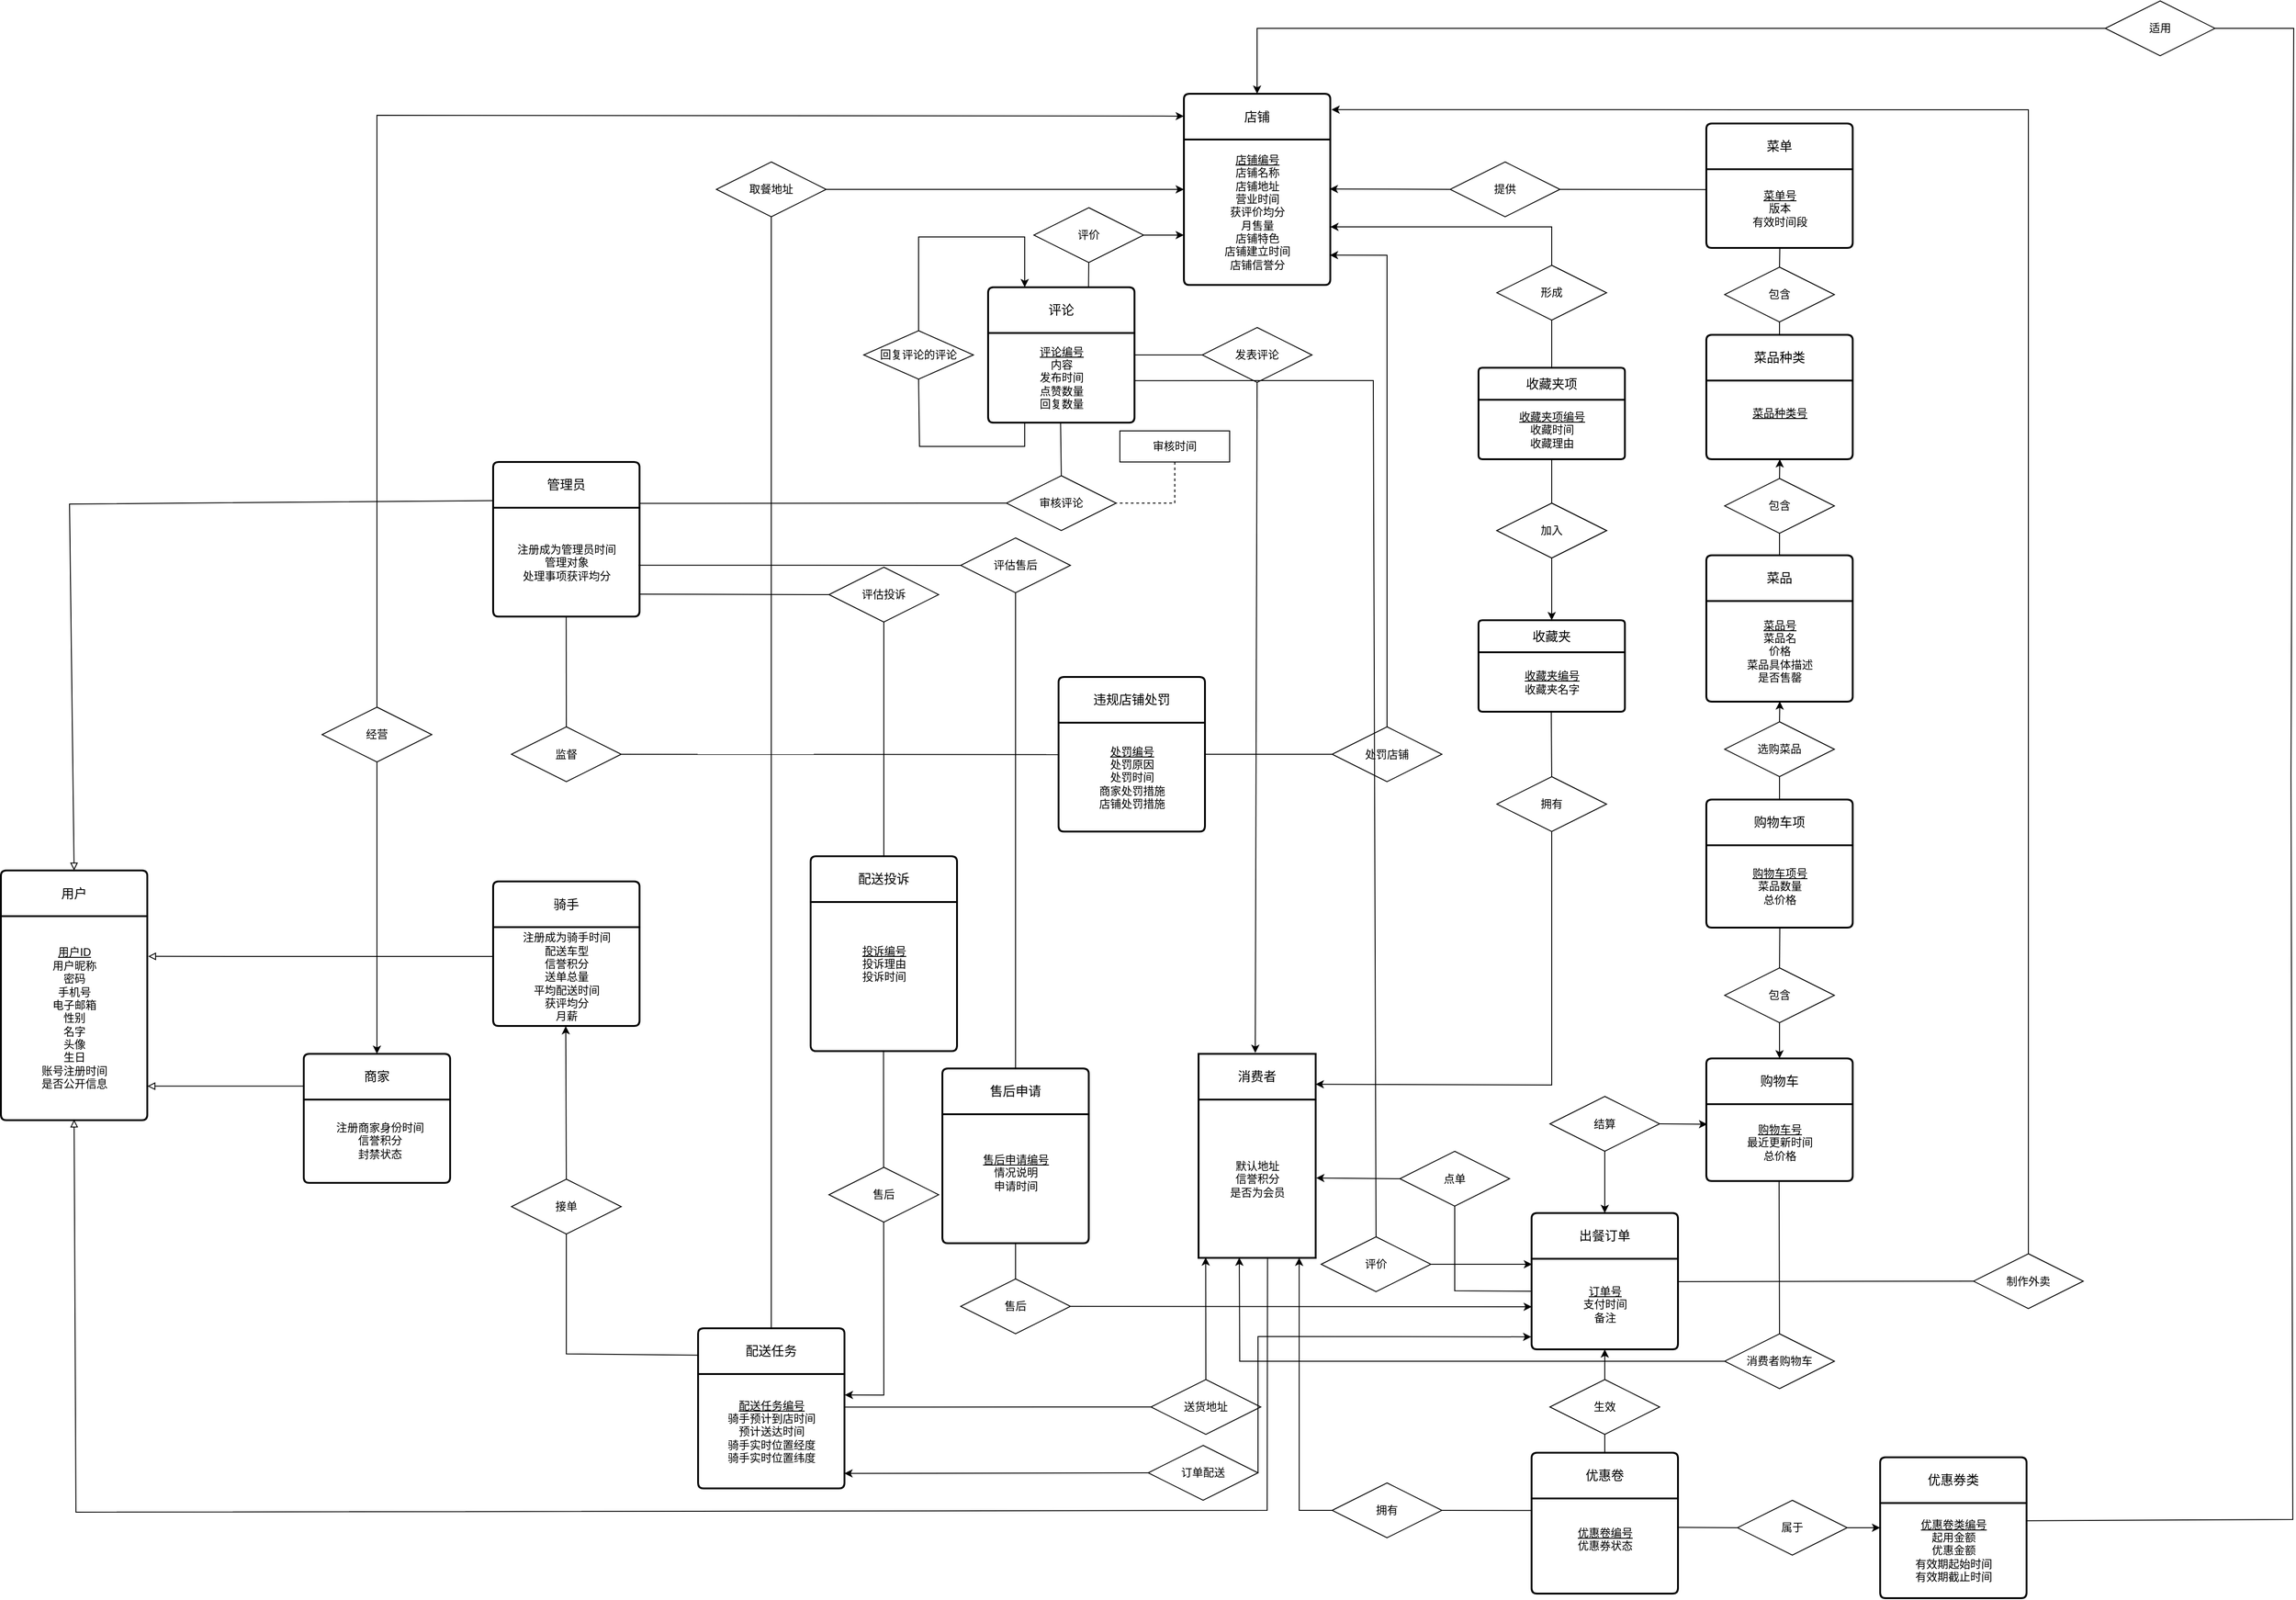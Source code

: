 <mxfile version="27.0.5">
  <diagram name="第 1 页" id="CAhQ0arhdCl0fqHXxMJy">
    <mxGraphModel dx="2813" dy="2028" grid="0" gridSize="10" guides="1" tooltips="1" connect="1" arrows="1" fold="1" page="0" pageScale="1" pageWidth="827" pageHeight="1169" math="0" shadow="0">
      <root>
        <mxCell id="0" />
        <mxCell id="1" parent="0" />
        <mxCell id="GQlVlq7DN8ENsTgcJiA8-37" value="消费者" style="swimlane;childLayout=stackLayout;horizontal=1;startSize=50;horizontalStack=0;rounded=1;fontSize=14;fontStyle=0;strokeWidth=2;resizeParent=0;resizeLast=1;shadow=0;dashed=0;align=center;arcSize=0;whiteSpace=wrap;html=1;" parent="1" vertex="1">
          <mxGeometry x="-5" y="270" width="128" height="223" as="geometry" />
        </mxCell>
        <mxCell id="5CNksyyk8Uf-ezd_8Sfk-5" value="默认地址&lt;br&gt;&lt;div&gt;信誉积分&lt;/div&gt;&lt;div&gt;是否为会员&lt;/div&gt;" style="text;html=1;align=center;verticalAlign=middle;resizable=0;points=[];autosize=1;strokeColor=none;fillColor=none;" parent="GQlVlq7DN8ENsTgcJiA8-37" vertex="1">
          <mxGeometry y="50" width="128" height="173" as="geometry" />
        </mxCell>
        <mxCell id="GQlVlq7DN8ENsTgcJiA8-41" value="商家" style="swimlane;childLayout=stackLayout;horizontal=1;startSize=50;horizontalStack=0;rounded=1;fontSize=14;fontStyle=0;strokeWidth=2;resizeParent=0;resizeLast=1;shadow=0;dashed=0;align=center;arcSize=4;whiteSpace=wrap;html=1;" parent="1" vertex="1">
          <mxGeometry x="-983" y="270" width="160" height="141" as="geometry" />
        </mxCell>
        <mxCell id="GQlVlq7DN8ENsTgcJiA8-42" value="店铺" style="swimlane;childLayout=stackLayout;horizontal=1;startSize=50;horizontalStack=0;rounded=1;fontSize=14;fontStyle=0;strokeWidth=2;resizeParent=0;resizeLast=1;shadow=0;dashed=0;align=center;arcSize=4;whiteSpace=wrap;html=1;" parent="1" vertex="1">
          <mxGeometry x="-21" y="-779.5" width="160" height="209" as="geometry" />
        </mxCell>
        <mxCell id="0Q_A5tPUs4OW4EyYOKv6-14" value="&lt;u&gt;店铺编号&lt;/u&gt;&lt;div&gt;店铺名称&lt;div&gt;店铺地址&lt;/div&gt;&lt;div&gt;营业时间&lt;/div&gt;&lt;div&gt;获评价均分&lt;/div&gt;&lt;div&gt;月售量&lt;/div&gt;&lt;div&gt;店铺特色&lt;/div&gt;&lt;div&gt;店铺建立时间&lt;/div&gt;&lt;/div&gt;&lt;div&gt;店铺信誉分&lt;/div&gt;" style="text;html=1;align=center;verticalAlign=middle;resizable=0;points=[];autosize=1;strokeColor=none;fillColor=none;" parent="GQlVlq7DN8ENsTgcJiA8-42" vertex="1">
          <mxGeometry y="50" width="160" height="159" as="geometry" />
        </mxCell>
        <mxCell id="GQlVlq7DN8ENsTgcJiA8-43" value="包含" style="shape=rhombus;perimeter=rhombusPerimeter;whiteSpace=wrap;html=1;align=center;" parent="1" vertex="1">
          <mxGeometry x="570" y="-359" width="120" height="60" as="geometry" />
        </mxCell>
        <mxCell id="GQlVlq7DN8ENsTgcJiA8-46" value="经营" style="shape=rhombus;perimeter=rhombusPerimeter;whiteSpace=wrap;html=1;align=center;" parent="1" vertex="1">
          <mxGeometry x="-963" y="-109" width="120" height="60" as="geometry" />
        </mxCell>
        <mxCell id="GQlVlq7DN8ENsTgcJiA8-63" value="菜品" style="swimlane;childLayout=stackLayout;horizontal=1;startSize=50;horizontalStack=0;rounded=1;fontSize=14;fontStyle=0;strokeWidth=2;resizeParent=0;resizeLast=1;shadow=0;dashed=0;align=center;arcSize=4;whiteSpace=wrap;html=1;" parent="1" vertex="1">
          <mxGeometry x="550" y="-275" width="160" height="160" as="geometry">
            <mxRectangle x="555" y="-368" width="105" height="50" as="alternateBounds" />
          </mxGeometry>
        </mxCell>
        <mxCell id="0Q_A5tPUs4OW4EyYOKv6-4" value="&lt;u&gt;菜品号&lt;/u&gt;&lt;div&gt;菜品名&lt;/div&gt;&lt;div&gt;价格&lt;/div&gt;&lt;div&gt;菜品具体描述&lt;/div&gt;&lt;div&gt;是否售罄&lt;/div&gt;" style="text;html=1;align=center;verticalAlign=middle;resizable=0;points=[];autosize=1;strokeColor=none;fillColor=none;" parent="GQlVlq7DN8ENsTgcJiA8-63" vertex="1">
          <mxGeometry y="50" width="160" height="110" as="geometry" />
        </mxCell>
        <mxCell id="GQlVlq7DN8ENsTgcJiA8-65" value="" style="endArrow=none;html=1;rounded=0;exitX=0.5;exitY=1;exitDx=0;exitDy=0;" parent="1" source="GQlVlq7DN8ENsTgcJiA8-43" target="GQlVlq7DN8ENsTgcJiA8-63" edge="1">
          <mxGeometry width="50" height="50" relative="1" as="geometry">
            <mxPoint x="519" y="6" as="sourcePoint" />
            <mxPoint x="687" y="6" as="targetPoint" />
          </mxGeometry>
        </mxCell>
        <mxCell id="GQlVlq7DN8ENsTgcJiA8-66" value="包含" style="shape=rhombus;perimeter=rhombusPerimeter;whiteSpace=wrap;html=1;align=center;" parent="1" vertex="1">
          <mxGeometry x="570" y="176" width="120" height="60" as="geometry" />
        </mxCell>
        <mxCell id="GQlVlq7DN8ENsTgcJiA8-67" value="" style="endArrow=none;html=1;rounded=0;exitX=0.5;exitY=0;exitDx=0;exitDy=0;entryX=0.502;entryY=0.996;entryDx=0;entryDy=0;entryPerimeter=0;" parent="1" source="GQlVlq7DN8ENsTgcJiA8-66" target="0Q_A5tPUs4OW4EyYOKv6-5" edge="1">
          <mxGeometry width="50" height="50" relative="1" as="geometry">
            <mxPoint x="355" y="145" as="sourcePoint" />
            <mxPoint x="495" y="130" as="targetPoint" />
          </mxGeometry>
        </mxCell>
        <mxCell id="GQlVlq7DN8ENsTgcJiA8-68" value="购物车" style="swimlane;childLayout=stackLayout;horizontal=1;startSize=50;horizontalStack=0;rounded=1;fontSize=14;fontStyle=0;strokeWidth=2;resizeParent=0;resizeLast=1;shadow=0;dashed=0;align=center;arcSize=4;whiteSpace=wrap;html=1;" parent="1" vertex="1">
          <mxGeometry x="550" y="275" width="160" height="134" as="geometry" />
        </mxCell>
        <mxCell id="0Q_A5tPUs4OW4EyYOKv6-7" value="&lt;u&gt;购物车号&lt;/u&gt;&lt;div&gt;最近更新时间&lt;/div&gt;&lt;div&gt;总价格&lt;/div&gt;" style="text;html=1;align=center;verticalAlign=middle;resizable=0;points=[];autosize=1;strokeColor=none;fillColor=none;" parent="GQlVlq7DN8ENsTgcJiA8-68" vertex="1">
          <mxGeometry y="50" width="160" height="84" as="geometry" />
        </mxCell>
        <mxCell id="GQlVlq7DN8ENsTgcJiA8-73" value="出餐订单" style="swimlane;childLayout=stackLayout;horizontal=1;startSize=50;horizontalStack=0;rounded=1;fontSize=14;fontStyle=0;strokeWidth=2;resizeParent=0;resizeLast=1;shadow=0;dashed=0;align=center;arcSize=4;whiteSpace=wrap;html=1;" parent="1" vertex="1">
          <mxGeometry x="359" y="444" width="160" height="149" as="geometry" />
        </mxCell>
        <mxCell id="0Q_A5tPUs4OW4EyYOKv6-10" value="&lt;u&gt;订单号&lt;/u&gt;&lt;div&gt;&lt;div&gt;支付时间&lt;/div&gt;&lt;/div&gt;&lt;div&gt;备注&lt;/div&gt;" style="text;html=1;align=center;verticalAlign=middle;resizable=0;points=[];autosize=1;strokeColor=none;fillColor=none;" parent="GQlVlq7DN8ENsTgcJiA8-73" vertex="1">
          <mxGeometry y="50" width="160" height="99" as="geometry" />
        </mxCell>
        <mxCell id="GQlVlq7DN8ENsTgcJiA8-74" value="结算" style="shape=rhombus;perimeter=rhombusPerimeter;whiteSpace=wrap;html=1;align=center;" parent="1" vertex="1">
          <mxGeometry x="379" y="316.5" width="120" height="60" as="geometry" />
        </mxCell>
        <mxCell id="GQlVlq7DN8ENsTgcJiA8-78" value="点单" style="shape=rhombus;perimeter=rhombusPerimeter;whiteSpace=wrap;html=1;align=center;rotation=0;" parent="1" vertex="1">
          <mxGeometry x="215" y="376.5" width="120" height="60" as="geometry" />
        </mxCell>
        <mxCell id="GQlVlq7DN8ENsTgcJiA8-79" value="" style="endArrow=none;html=1;rounded=0;entryX=0.5;entryY=1;entryDx=0;entryDy=0;exitX=-0.001;exitY=0.359;exitDx=0;exitDy=0;exitPerimeter=0;" parent="1" source="0Q_A5tPUs4OW4EyYOKv6-10" target="GQlVlq7DN8ENsTgcJiA8-78" edge="1">
          <mxGeometry width="50" height="50" relative="1" as="geometry">
            <mxPoint x="420" y="527" as="sourcePoint" />
            <mxPoint x="358" y="368" as="targetPoint" />
            <Array as="points">
              <mxPoint x="275" y="529" />
            </Array>
          </mxGeometry>
        </mxCell>
        <mxCell id="GQlVlq7DN8ENsTgcJiA8-84" value="优惠卷" style="swimlane;childLayout=stackLayout;horizontal=1;startSize=50;horizontalStack=0;rounded=1;fontSize=14;fontStyle=0;strokeWidth=2;resizeParent=0;resizeLast=1;shadow=0;dashed=0;align=center;arcSize=4;whiteSpace=wrap;html=1;" parent="1" vertex="1">
          <mxGeometry x="359" y="706" width="160" height="154" as="geometry" />
        </mxCell>
        <mxCell id="0Q_A5tPUs4OW4EyYOKv6-13" value="&lt;u&gt;优惠卷编号&lt;/u&gt;&lt;div&gt;优惠券状态&lt;br&gt;&lt;div&gt;&lt;br&gt;&lt;/div&gt;&lt;/div&gt;" style="text;html=1;align=center;verticalAlign=middle;resizable=0;points=[];autosize=1;strokeColor=none;fillColor=none;" parent="GQlVlq7DN8ENsTgcJiA8-84" vertex="1">
          <mxGeometry y="50" width="160" height="104" as="geometry" />
        </mxCell>
        <mxCell id="GQlVlq7DN8ENsTgcJiA8-88" value="生效" style="shape=rhombus;perimeter=rhombusPerimeter;whiteSpace=wrap;html=1;align=center;" parent="1" vertex="1">
          <mxGeometry x="379" y="626" width="120" height="60" as="geometry" />
        </mxCell>
        <mxCell id="GQlVlq7DN8ENsTgcJiA8-90" value="" style="endArrow=none;html=1;rounded=0;exitX=0.5;exitY=0;exitDx=0;exitDy=0;entryX=0.5;entryY=1;entryDx=0;entryDy=0;" parent="1" source="GQlVlq7DN8ENsTgcJiA8-84" target="GQlVlq7DN8ENsTgcJiA8-88" edge="1">
          <mxGeometry width="50" height="50" relative="1" as="geometry">
            <mxPoint x="512" y="634" as="sourcePoint" />
            <mxPoint x="512" y="602" as="targetPoint" />
          </mxGeometry>
        </mxCell>
        <mxCell id="GQlVlq7DN8ENsTgcJiA8-92" value="拥有" style="shape=rhombus;perimeter=rhombusPerimeter;whiteSpace=wrap;html=1;align=center;" parent="1" vertex="1">
          <mxGeometry x="141" y="739" width="120" height="60" as="geometry" />
        </mxCell>
        <mxCell id="GQlVlq7DN8ENsTgcJiA8-95" value="" style="endArrow=none;html=1;rounded=0;entryX=1;entryY=0.5;entryDx=0;entryDy=0;exitX=0;exitY=0.126;exitDx=0;exitDy=0;exitPerimeter=0;" parent="1" source="0Q_A5tPUs4OW4EyYOKv6-13" target="GQlVlq7DN8ENsTgcJiA8-92" edge="1">
          <mxGeometry width="50" height="50" relative="1" as="geometry">
            <mxPoint x="670" y="761" as="sourcePoint" />
            <mxPoint x="592" y="764" as="targetPoint" />
          </mxGeometry>
        </mxCell>
        <mxCell id="GQlVlq7DN8ENsTgcJiA8-105" value="骑手" style="swimlane;childLayout=stackLayout;horizontal=1;startSize=50;horizontalStack=0;rounded=1;fontSize=14;fontStyle=0;strokeWidth=2;resizeParent=0;resizeLast=1;shadow=0;dashed=0;align=center;arcSize=4;whiteSpace=wrap;html=1;" parent="1" vertex="1">
          <mxGeometry x="-776" y="81.5" width="160" height="158" as="geometry" />
        </mxCell>
        <mxCell id="0Q_A5tPUs4OW4EyYOKv6-21" value="注册成为骑手时间&lt;div&gt;配送车型&lt;/div&gt;&lt;div&gt;信誉积分&lt;/div&gt;&lt;div&gt;送单总量&lt;/div&gt;&lt;div&gt;平均配送时间&lt;/div&gt;&lt;div&gt;获评均分&lt;/div&gt;&lt;div&gt;月薪&lt;/div&gt;" style="text;html=1;align=center;verticalAlign=middle;resizable=0;points=[];autosize=1;strokeColor=none;fillColor=none;" parent="GQlVlq7DN8ENsTgcJiA8-105" vertex="1">
          <mxGeometry y="50" width="160" height="108" as="geometry" />
        </mxCell>
        <mxCell id="GQlVlq7DN8ENsTgcJiA8-106" value="配送任务" style="swimlane;childLayout=stackLayout;horizontal=1;startSize=50;horizontalStack=0;rounded=1;fontSize=14;fontStyle=0;strokeWidth=2;resizeParent=0;resizeLast=1;shadow=0;dashed=0;align=center;arcSize=4;whiteSpace=wrap;html=1;" parent="1" vertex="1">
          <mxGeometry x="-552" y="570" width="160" height="175" as="geometry" />
        </mxCell>
        <mxCell id="0Q_A5tPUs4OW4EyYOKv6-41" value="&lt;u&gt;配送任务编号&lt;/u&gt;&lt;div&gt;骑手预计到店时间&lt;/div&gt;&lt;div&gt;预计送达时间&lt;/div&gt;&lt;div&gt;骑手实时位置经度&lt;/div&gt;&lt;div&gt;骑手实时位置纬度&lt;/div&gt;" style="text;html=1;align=center;verticalAlign=middle;resizable=0;points=[];autosize=1;strokeColor=none;fillColor=none;" parent="GQlVlq7DN8ENsTgcJiA8-106" vertex="1">
          <mxGeometry y="50" width="160" height="125" as="geometry" />
        </mxCell>
        <mxCell id="GQlVlq7DN8ENsTgcJiA8-114" value="送货地址" style="shape=rhombus;perimeter=rhombusPerimeter;whiteSpace=wrap;html=1;align=center;" parent="1" vertex="1">
          <mxGeometry x="-57" y="626" width="120" height="60" as="geometry" />
        </mxCell>
        <mxCell id="GQlVlq7DN8ENsTgcJiA8-116" value="" style="endArrow=none;html=1;rounded=0;entryX=0;entryY=0.5;entryDx=0;entryDy=0;exitX=1.004;exitY=0.289;exitDx=0;exitDy=0;exitPerimeter=0;" parent="1" source="0Q_A5tPUs4OW4EyYOKv6-41" target="GQlVlq7DN8ENsTgcJiA8-114" edge="1">
          <mxGeometry width="50" height="50" relative="1" as="geometry">
            <mxPoint x="-128" y="363" as="sourcePoint" />
            <mxPoint x="-5" y="365" as="targetPoint" />
          </mxGeometry>
        </mxCell>
        <mxCell id="GQlVlq7DN8ENsTgcJiA8-120" value="接单" style="shape=rhombus;perimeter=rhombusPerimeter;whiteSpace=wrap;html=1;align=center;" parent="1" vertex="1">
          <mxGeometry x="-756" y="407" width="120" height="60" as="geometry" />
        </mxCell>
        <mxCell id="GQlVlq7DN8ENsTgcJiA8-122" value="" style="endArrow=none;html=1;rounded=0;exitX=0.5;exitY=1;exitDx=0;exitDy=0;entryX=-0.002;entryY=0.168;entryDx=0;entryDy=0;entryPerimeter=0;" parent="1" source="GQlVlq7DN8ENsTgcJiA8-120" target="GQlVlq7DN8ENsTgcJiA8-106" edge="1">
          <mxGeometry width="50" height="50" relative="1" as="geometry">
            <mxPoint x="-494" y="231" as="sourcePoint" />
            <mxPoint x="-558" y="598" as="targetPoint" />
            <Array as="points">
              <mxPoint x="-696" y="598" />
            </Array>
          </mxGeometry>
        </mxCell>
        <mxCell id="GQlVlq7DN8ENsTgcJiA8-126" value="评论" style="swimlane;childLayout=stackLayout;horizontal=1;startSize=50;horizontalStack=0;rounded=1;fontSize=14;fontStyle=0;strokeWidth=2;resizeParent=0;resizeLast=1;shadow=0;dashed=0;align=center;arcSize=4;whiteSpace=wrap;html=1;" parent="1" vertex="1">
          <mxGeometry x="-235" y="-568" width="160" height="148" as="geometry" />
        </mxCell>
        <mxCell id="0Q_A5tPUs4OW4EyYOKv6-15" value="&lt;u&gt;评论编号&lt;/u&gt;&lt;div&gt;内容&lt;/div&gt;&lt;div&gt;发布时间&lt;/div&gt;&lt;div&gt;点赞数量&lt;/div&gt;&lt;div&gt;回复数量&lt;/div&gt;" style="text;html=1;align=center;verticalAlign=middle;resizable=0;points=[];autosize=1;strokeColor=none;fillColor=none;" parent="GQlVlq7DN8ENsTgcJiA8-126" vertex="1">
          <mxGeometry y="50" width="160" height="98" as="geometry" />
        </mxCell>
        <mxCell id="GQlVlq7DN8ENsTgcJiA8-127" value="发表评论" style="shape=rhombus;perimeter=rhombusPerimeter;whiteSpace=wrap;html=1;align=center;" parent="1" vertex="1">
          <mxGeometry x="-1" y="-524" width="120" height="60" as="geometry" />
        </mxCell>
        <mxCell id="GQlVlq7DN8ENsTgcJiA8-131" value="" style="endArrow=none;html=1;rounded=0;entryX=0;entryY=0.5;entryDx=0;entryDy=0;exitX=1;exitY=0.5;exitDx=0;exitDy=0;" parent="1" source="GQlVlq7DN8ENsTgcJiA8-126" target="GQlVlq7DN8ENsTgcJiA8-127" edge="1">
          <mxGeometry width="50" height="50" relative="1" as="geometry">
            <mxPoint x="-85" y="44" as="sourcePoint" />
            <mxPoint x="4" y="87" as="targetPoint" />
          </mxGeometry>
        </mxCell>
        <mxCell id="GQlVlq7DN8ENsTgcJiA8-132" value="管理员" style="swimlane;childLayout=stackLayout;horizontal=1;startSize=50;horizontalStack=0;rounded=1;fontSize=14;fontStyle=0;strokeWidth=2;resizeParent=0;resizeLast=1;shadow=0;dashed=0;align=center;arcSize=4;whiteSpace=wrap;html=1;" parent="1" vertex="1">
          <mxGeometry x="-776" y="-377" width="160" height="169" as="geometry" />
        </mxCell>
        <mxCell id="0Q_A5tPUs4OW4EyYOKv6-57" value="注册成为管理员时间&lt;div&gt;管理对象&lt;/div&gt;&lt;div&gt;处理事项获评均分&lt;/div&gt;" style="text;html=1;align=center;verticalAlign=middle;resizable=0;points=[];autosize=1;strokeColor=none;fillColor=none;" parent="GQlVlq7DN8ENsTgcJiA8-132" vertex="1">
          <mxGeometry y="50" width="160" height="119" as="geometry" />
        </mxCell>
        <mxCell id="GQlVlq7DN8ENsTgcJiA8-140" value="审核评论" style="shape=rhombus;perimeter=rhombusPerimeter;whiteSpace=wrap;html=1;align=center;" parent="1" vertex="1">
          <mxGeometry x="-215" y="-362" width="120" height="60" as="geometry" />
        </mxCell>
        <mxCell id="GQlVlq7DN8ENsTgcJiA8-141" value="" style="endArrow=none;html=1;rounded=0;exitX=0.495;exitY=1.004;exitDx=0;exitDy=0;entryX=0.5;entryY=0;entryDx=0;entryDy=0;exitPerimeter=0;" parent="1" source="0Q_A5tPUs4OW4EyYOKv6-15" target="GQlVlq7DN8ENsTgcJiA8-140" edge="1">
          <mxGeometry width="50" height="50" relative="1" as="geometry">
            <mxPoint x="-153.83" y="-424" as="sourcePoint" />
            <mxPoint x="-153.83" y="-352" as="targetPoint" />
          </mxGeometry>
        </mxCell>
        <mxCell id="GQlVlq7DN8ENsTgcJiA8-142" value="" style="endArrow=none;html=1;rounded=0;entryX=0;entryY=0.5;entryDx=0;entryDy=0;exitX=1.003;exitY=0.268;exitDx=0;exitDy=0;exitPerimeter=0;" parent="1" source="GQlVlq7DN8ENsTgcJiA8-132" target="GQlVlq7DN8ENsTgcJiA8-140" edge="1">
          <mxGeometry width="50" height="50" relative="1" as="geometry">
            <mxPoint x="-417" y="-331" as="sourcePoint" />
            <mxPoint x="-379" y="-267" as="targetPoint" />
          </mxGeometry>
        </mxCell>
        <mxCell id="oaKlaZ8OAoDUyxm-u1zI-1" value="收藏夹项" style="swimlane;childLayout=stackLayout;horizontal=1;startSize=35;horizontalStack=0;rounded=1;fontSize=14;fontStyle=0;strokeWidth=2;resizeParent=0;resizeLast=1;shadow=0;dashed=0;align=center;arcSize=4;whiteSpace=wrap;html=1;" parent="1" vertex="1">
          <mxGeometry x="301" y="-480" width="160" height="100" as="geometry" />
        </mxCell>
        <mxCell id="0Q_A5tPUs4OW4EyYOKv6-16" value="&lt;u&gt;收藏夹项编号&lt;/u&gt;&lt;div&gt;收藏时间&lt;/div&gt;&lt;div&gt;收藏理由&lt;/div&gt;" style="text;html=1;align=center;verticalAlign=middle;resizable=0;points=[];autosize=1;strokeColor=none;fillColor=none;" parent="oaKlaZ8OAoDUyxm-u1zI-1" vertex="1">
          <mxGeometry y="35" width="160" height="65" as="geometry" />
        </mxCell>
        <mxCell id="oaKlaZ8OAoDUyxm-u1zI-3" value="拥有" style="shape=rhombus;perimeter=rhombusPerimeter;whiteSpace=wrap;html=1;align=center;" parent="1" vertex="1">
          <mxGeometry x="321" y="-33" width="120" height="60" as="geometry" />
        </mxCell>
        <mxCell id="oaKlaZ8OAoDUyxm-u1zI-5" value="" style="endArrow=none;html=1;rounded=0;entryX=0.5;entryY=0;entryDx=0;entryDy=0;exitX=0.497;exitY=1.002;exitDx=0;exitDy=0;exitPerimeter=0;" parent="1" source="GTJD2adlWpz2LoOhVflk-2" target="oaKlaZ8OAoDUyxm-u1zI-3" edge="1">
          <mxGeometry width="50" height="50" relative="1" as="geometry">
            <mxPoint x="-45" y="478" as="sourcePoint" />
            <mxPoint x="-98" y="552" as="targetPoint" />
          </mxGeometry>
        </mxCell>
        <mxCell id="oaKlaZ8OAoDUyxm-u1zI-8" value="形成" style="shape=rhombus;perimeter=rhombusPerimeter;whiteSpace=wrap;html=1;align=center;" parent="1" vertex="1">
          <mxGeometry x="321" y="-592" width="120" height="60" as="geometry" />
        </mxCell>
        <mxCell id="oaKlaZ8OAoDUyxm-u1zI-42" value="回复评论的评论" style="shape=rhombus;perimeter=rhombusPerimeter;whiteSpace=wrap;html=1;align=center;" parent="1" vertex="1">
          <mxGeometry x="-371" y="-520.5" width="120" height="53" as="geometry" />
        </mxCell>
        <mxCell id="oaKlaZ8OAoDUyxm-u1zI-52" value="" style="endArrow=none;html=1;rounded=0;entryX=0.5;entryY=1;entryDx=0;entryDy=0;exitX=0.25;exitY=1;exitDx=0;exitDy=0;" parent="1" source="GQlVlq7DN8ENsTgcJiA8-126" target="oaKlaZ8OAoDUyxm-u1zI-42" edge="1">
          <mxGeometry width="50" height="50" relative="1" as="geometry">
            <mxPoint x="-198" y="-305" as="sourcePoint" />
            <mxPoint x="-148" y="-355" as="targetPoint" />
            <Array as="points">
              <mxPoint x="-195" y="-394" />
              <mxPoint x="-310" y="-394" />
            </Array>
          </mxGeometry>
        </mxCell>
        <mxCell id="oaKlaZ8OAoDUyxm-u1zI-57" value="售后申请" style="swimlane;childLayout=stackLayout;horizontal=1;startSize=50;horizontalStack=0;rounded=1;fontSize=14;fontStyle=0;strokeWidth=2;resizeParent=0;resizeLast=1;shadow=0;dashed=0;align=center;arcSize=4;whiteSpace=wrap;html=1;" parent="1" vertex="1">
          <mxGeometry x="-285" y="286" width="160" height="191" as="geometry" />
        </mxCell>
        <mxCell id="0Q_A5tPUs4OW4EyYOKv6-23" value="&lt;u&gt;售后申请编号&lt;/u&gt;&lt;div&gt;情况说明&lt;/div&gt;&lt;div&gt;申请时间&lt;/div&gt;&lt;div&gt;&lt;br&gt;&lt;/div&gt;" style="text;html=1;align=center;verticalAlign=middle;resizable=0;points=[];autosize=1;strokeColor=none;fillColor=none;" parent="oaKlaZ8OAoDUyxm-u1zI-57" vertex="1">
          <mxGeometry y="50" width="160" height="141" as="geometry" />
        </mxCell>
        <mxCell id="oaKlaZ8OAoDUyxm-u1zI-58" value="售后" style="shape=rhombus;perimeter=rhombusPerimeter;whiteSpace=wrap;html=1;align=center;" parent="1" vertex="1">
          <mxGeometry x="-265" y="516" width="120" height="60" as="geometry" />
        </mxCell>
        <mxCell id="oaKlaZ8OAoDUyxm-u1zI-63" value="" style="endArrow=none;html=1;rounded=0;entryX=0.5;entryY=0;entryDx=0;entryDy=0;exitX=0.5;exitY=1;exitDx=0;exitDy=0;" parent="1" source="tNsi8Yq3T41ePlOcPjyd-20" target="oaKlaZ8OAoDUyxm-u1zI-57" edge="1">
          <mxGeometry width="50" height="50" relative="1" as="geometry">
            <mxPoint x="-213" y="-202" as="sourcePoint" />
            <mxPoint x="-58" y="-15" as="targetPoint" />
          </mxGeometry>
        </mxCell>
        <mxCell id="oaKlaZ8OAoDUyxm-u1zI-65" value="" style="endArrow=none;html=1;rounded=0;entryX=0;entryY=0.5;entryDx=0;entryDy=0;exitX=0.993;exitY=0.528;exitDx=0;exitDy=0;exitPerimeter=0;" parent="1" source="0Q_A5tPUs4OW4EyYOKv6-57" target="tNsi8Yq3T41ePlOcPjyd-20" edge="1">
          <mxGeometry width="50" height="50" relative="1" as="geometry">
            <mxPoint x="-613" y="-292" as="sourcePoint" />
            <mxPoint x="-213" y="-262" as="targetPoint" />
          </mxGeometry>
        </mxCell>
        <mxCell id="9q_dUWF4FM_i7ZpLdYX7-5" value="用户" style="swimlane;childLayout=stackLayout;horizontal=1;startSize=50;horizontalStack=0;rounded=1;fontSize=14;fontStyle=0;strokeWidth=2;resizeParent=0;resizeLast=1;shadow=0;dashed=0;align=center;arcSize=4;whiteSpace=wrap;html=1;" parent="1" vertex="1">
          <mxGeometry x="-1314" y="69.5" width="160" height="273" as="geometry" />
        </mxCell>
        <mxCell id="0Q_A5tPUs4OW4EyYOKv6-18" value="&lt;u&gt;用户ID&lt;/u&gt;&lt;div&gt;用户昵称&lt;/div&gt;&lt;div&gt;密码&lt;/div&gt;&lt;div&gt;手机号&lt;/div&gt;&lt;div&gt;电子邮箱&lt;/div&gt;&lt;div&gt;性别&lt;/div&gt;&lt;div&gt;名字&lt;/div&gt;&lt;div&gt;头像&lt;/div&gt;&lt;div&gt;生日&lt;/div&gt;&lt;div&gt;账号注册时间&lt;/div&gt;&lt;div&gt;是否公开信息&lt;/div&gt;" style="text;html=1;align=center;verticalAlign=middle;resizable=0;points=[];autosize=1;strokeColor=none;fillColor=none;" parent="9q_dUWF4FM_i7ZpLdYX7-5" vertex="1">
          <mxGeometry y="50" width="160" height="223" as="geometry" />
        </mxCell>
        <mxCell id="9q_dUWF4FM_i7ZpLdYX7-16" value="" style="endArrow=block;html=1;rounded=0;exitX=0;exitY=0.25;exitDx=0;exitDy=0;entryX=0.5;entryY=0;entryDx=0;entryDy=0;endFill=0;" parent="1" source="GQlVlq7DN8ENsTgcJiA8-132" target="9q_dUWF4FM_i7ZpLdYX7-5" edge="1">
          <mxGeometry width="50" height="50" relative="1" as="geometry">
            <mxPoint x="-725" y="53" as="sourcePoint" />
            <mxPoint x="-1096" y="-322" as="targetPoint" />
            <Array as="points">
              <mxPoint x="-1239" y="-331" />
            </Array>
          </mxGeometry>
        </mxCell>
        <mxCell id="9q_dUWF4FM_i7ZpLdYX7-17" value="" style="endArrow=block;html=1;rounded=0;exitX=0.001;exitY=0.296;exitDx=0;exitDy=0;entryX=1.006;entryY=0.197;entryDx=0;entryDy=0;entryPerimeter=0;endFill=0;exitPerimeter=0;" parent="1" source="0Q_A5tPUs4OW4EyYOKv6-21" target="0Q_A5tPUs4OW4EyYOKv6-18" edge="1">
          <mxGeometry width="50" height="50" relative="1" as="geometry">
            <mxPoint x="-725" y="53" as="sourcePoint" />
            <mxPoint x="-1149" y="174" as="targetPoint" />
          </mxGeometry>
        </mxCell>
        <mxCell id="9q_dUWF4FM_i7ZpLdYX7-18" value="" style="endArrow=block;html=1;rounded=0;entryX=1.001;entryY=0.833;entryDx=0;entryDy=0;entryPerimeter=0;exitX=0;exitY=0.25;exitDx=0;exitDy=0;endFill=0;" parent="1" source="GQlVlq7DN8ENsTgcJiA8-41" target="0Q_A5tPUs4OW4EyYOKv6-18" edge="1">
          <mxGeometry width="50" height="50" relative="1" as="geometry">
            <mxPoint x="-983" y="310" as="sourcePoint" />
            <mxPoint x="-675" y="3" as="targetPoint" />
          </mxGeometry>
        </mxCell>
        <mxCell id="9q_dUWF4FM_i7ZpLdYX7-19" value="" style="endArrow=block;html=1;rounded=0;entryX=0.5;entryY=0.997;entryDx=0;entryDy=0;endFill=0;exitX=0.589;exitY=0.998;exitDx=0;exitDy=0;exitPerimeter=0;entryPerimeter=0;" parent="1" target="0Q_A5tPUs4OW4EyYOKv6-18" edge="1">
          <mxGeometry width="50" height="50" relative="1" as="geometry">
            <mxPoint x="70.392" y="493.324" as="sourcePoint" />
            <mxPoint x="-1234.64" y="342.501" as="targetPoint" />
            <Array as="points">
              <mxPoint x="70" y="769" />
              <mxPoint x="-1232" y="771" />
            </Array>
          </mxGeometry>
        </mxCell>
        <mxCell id="9q_dUWF4FM_i7ZpLdYX7-20" value="菜单" style="swimlane;childLayout=stackLayout;horizontal=1;startSize=50;horizontalStack=0;rounded=1;fontSize=14;fontStyle=0;strokeWidth=2;resizeParent=0;resizeLast=1;shadow=0;dashed=0;align=center;arcSize=4;whiteSpace=wrap;html=1;" parent="1" vertex="1">
          <mxGeometry x="550" y="-747" width="160" height="136" as="geometry" />
        </mxCell>
        <mxCell id="0Q_A5tPUs4OW4EyYOKv6-3" value="&lt;u&gt;菜单号&lt;/u&gt;&lt;div&gt;版本&lt;/div&gt;&lt;div&gt;有效时间段&lt;/div&gt;" style="text;html=1;align=center;verticalAlign=middle;resizable=0;points=[];autosize=1;strokeColor=none;fillColor=none;" parent="9q_dUWF4FM_i7ZpLdYX7-20" vertex="1">
          <mxGeometry y="50" width="160" height="86" as="geometry" />
        </mxCell>
        <mxCell id="9q_dUWF4FM_i7ZpLdYX7-22" value="提供" style="shape=rhombus;perimeter=rhombusPerimeter;whiteSpace=wrap;html=1;align=center;" parent="1" vertex="1">
          <mxGeometry x="270" y="-705" width="120" height="60" as="geometry" />
        </mxCell>
        <mxCell id="9q_dUWF4FM_i7ZpLdYX7-24" value="" style="endArrow=none;html=1;rounded=0;entryX=1;entryY=0.5;entryDx=0;entryDy=0;exitX=0.004;exitY=0.258;exitDx=0;exitDy=0;exitPerimeter=0;" parent="1" source="0Q_A5tPUs4OW4EyYOKv6-3" target="9q_dUWF4FM_i7ZpLdYX7-22" edge="1">
          <mxGeometry width="50" height="50" relative="1" as="geometry">
            <mxPoint x="547" y="-675" as="sourcePoint" />
            <mxPoint x="392" y="-582" as="targetPoint" />
          </mxGeometry>
        </mxCell>
        <mxCell id="9q_dUWF4FM_i7ZpLdYX7-28" value="选购菜品" style="shape=rhombus;perimeter=rhombusPerimeter;whiteSpace=wrap;html=1;align=center;" parent="1" vertex="1">
          <mxGeometry x="570" y="-93" width="120" height="60" as="geometry" />
        </mxCell>
        <mxCell id="9q_dUWF4FM_i7ZpLdYX7-30" value="购物车项" style="swimlane;childLayout=stackLayout;horizontal=1;startSize=50;horizontalStack=0;rounded=1;fontSize=14;fontStyle=0;strokeWidth=2;resizeParent=0;resizeLast=1;shadow=0;dashed=0;align=center;arcSize=4;whiteSpace=wrap;html=1;" parent="1" vertex="1">
          <mxGeometry x="550" y="-8" width="160" height="140" as="geometry" />
        </mxCell>
        <mxCell id="0Q_A5tPUs4OW4EyYOKv6-5" value="&lt;u&gt;购物车项号&lt;/u&gt;&lt;div&gt;菜品数量&lt;/div&gt;&lt;div&gt;总价格&lt;/div&gt;" style="text;html=1;align=center;verticalAlign=middle;resizable=0;points=[];autosize=1;strokeColor=none;fillColor=none;" parent="9q_dUWF4FM_i7ZpLdYX7-30" vertex="1">
          <mxGeometry y="50" width="160" height="90" as="geometry" />
        </mxCell>
        <mxCell id="Ehwr3X-4joCGQKT4B2hw-3" value="审核时间" style="rounded=0;whiteSpace=wrap;html=1;" parent="1" vertex="1">
          <mxGeometry x="-91" y="-411" width="120" height="34" as="geometry" />
        </mxCell>
        <mxCell id="Ehwr3X-4joCGQKT4B2hw-4" value="" style="endArrow=none;dashed=1;html=1;rounded=0;entryX=1;entryY=0.5;entryDx=0;entryDy=0;exitX=0.5;exitY=1;exitDx=0;exitDy=0;" parent="1" source="Ehwr3X-4joCGQKT4B2hw-3" target="GQlVlq7DN8ENsTgcJiA8-140" edge="1">
          <mxGeometry width="50" height="50" relative="1" as="geometry">
            <mxPoint x="40" y="-333.333" as="sourcePoint" />
            <mxPoint x="407" y="134" as="targetPoint" />
            <Array as="points">
              <mxPoint x="-31" y="-332" />
            </Array>
          </mxGeometry>
        </mxCell>
        <mxCell id="5CNksyyk8Uf-ezd_8Sfk-16" value="" style="endArrow=classic;html=1;rounded=0;exitX=0.5;exitY=0;exitDx=0;exitDy=0;entryX=0.496;entryY=1.002;entryDx=0;entryDy=0;entryPerimeter=0;" parent="1" source="GQlVlq7DN8ENsTgcJiA8-120" target="0Q_A5tPUs4OW4EyYOKv6-21" edge="1">
          <mxGeometry width="50" height="50" relative="1" as="geometry">
            <mxPoint x="-669" y="402" as="sourcePoint" />
            <mxPoint x="-667" y="302" as="targetPoint" />
          </mxGeometry>
        </mxCell>
        <mxCell id="5CNksyyk8Uf-ezd_8Sfk-18" value="" style="endArrow=classic;html=1;rounded=0;entryX=0.5;entryY=1;entryDx=0;entryDy=0;exitX=0.5;exitY=0;exitDx=0;exitDy=0;" parent="1" source="GQlVlq7DN8ENsTgcJiA8-88" target="GQlVlq7DN8ENsTgcJiA8-73" edge="1">
          <mxGeometry width="50" height="50" relative="1" as="geometry">
            <mxPoint x="502" y="620" as="sourcePoint" />
            <mxPoint x="394" y="588" as="targetPoint" />
          </mxGeometry>
        </mxCell>
        <mxCell id="5CNksyyk8Uf-ezd_8Sfk-19" value="" style="endArrow=classic;html=1;rounded=0;exitX=0;exitY=0.5;exitDx=0;exitDy=0;entryX=1.004;entryY=0.495;entryDx=0;entryDy=0;entryPerimeter=0;" parent="1" source="GQlVlq7DN8ENsTgcJiA8-78" target="5CNksyyk8Uf-ezd_8Sfk-5" edge="1">
          <mxGeometry width="50" height="50" relative="1" as="geometry">
            <mxPoint x="145" y="504" as="sourcePoint" />
            <mxPoint x="114" y="397" as="targetPoint" />
          </mxGeometry>
        </mxCell>
        <mxCell id="0Q_A5tPUs4OW4EyYOKv6-20" value="注册商家身份时间&lt;div&gt;信誉积分&lt;/div&gt;&lt;div&gt;封禁状态&lt;/div&gt;" style="text;html=1;align=center;verticalAlign=middle;resizable=0;points=[];autosize=1;strokeColor=none;fillColor=none;" parent="1" vertex="1">
          <mxGeometry x="-980" y="319" width="160" height="91" as="geometry" />
        </mxCell>
        <mxCell id="5CNksyyk8Uf-ezd_8Sfk-26" value="" style="endArrow=none;html=1;rounded=0;exitX=0.5;exitY=0;exitDx=0;exitDy=0;entryX=0.5;entryY=1.001;entryDx=0;entryDy=0;entryPerimeter=0;" parent="1" source="oaKlaZ8OAoDUyxm-u1zI-58" target="0Q_A5tPUs4OW4EyYOKv6-23" edge="1">
          <mxGeometry width="50" height="50" relative="1" as="geometry">
            <mxPoint x="-162" y="278" as="sourcePoint" />
            <mxPoint x="-329" y="200" as="targetPoint" />
          </mxGeometry>
        </mxCell>
        <mxCell id="5CNksyyk8Uf-ezd_8Sfk-28" value="" style="endArrow=classic;html=1;rounded=0;entryX=0.002;entryY=0.53;entryDx=0;entryDy=0;exitX=1;exitY=0.5;exitDx=0;exitDy=0;entryPerimeter=0;" parent="1" source="oaKlaZ8OAoDUyxm-u1zI-58" target="0Q_A5tPUs4OW4EyYOKv6-10" edge="1">
          <mxGeometry width="50" height="50" relative="1" as="geometry">
            <mxPoint x="-185" y="307" as="sourcePoint" />
            <mxPoint x="-112" y="228" as="targetPoint" />
          </mxGeometry>
        </mxCell>
        <mxCell id="5CNksyyk8Uf-ezd_8Sfk-29" value="" style="endArrow=classic;html=1;rounded=0;exitX=0.5;exitY=1;exitDx=0;exitDy=0;" parent="1" source="GQlVlq7DN8ENsTgcJiA8-127" edge="1">
          <mxGeometry width="50" height="50" relative="1" as="geometry">
            <mxPoint x="-388" y="-84" as="sourcePoint" />
            <mxPoint x="57" y="269" as="targetPoint" />
          </mxGeometry>
        </mxCell>
        <mxCell id="5CNksyyk8Uf-ezd_8Sfk-30" value="" style="endArrow=classic;html=1;rounded=0;exitX=0.5;exitY=1;exitDx=0;exitDy=0;entryX=1;entryY=0.149;entryDx=0;entryDy=0;entryPerimeter=0;" parent="1" source="oaKlaZ8OAoDUyxm-u1zI-3" target="GQlVlq7DN8ENsTgcJiA8-37" edge="1">
          <mxGeometry width="50" height="50" relative="1" as="geometry">
            <mxPoint x="-388" y="-84" as="sourcePoint" />
            <mxPoint x="91" y="271" as="targetPoint" />
            <Array as="points">
              <mxPoint x="381" y="304" />
            </Array>
          </mxGeometry>
        </mxCell>
        <mxCell id="5CNksyyk8Uf-ezd_8Sfk-33" value="" style="endArrow=classic;html=1;rounded=0;exitX=0;exitY=0.5;exitDx=0;exitDy=0;entryX=0.996;entryY=0.34;entryDx=0;entryDy=0;entryPerimeter=0;" parent="1" source="9q_dUWF4FM_i7ZpLdYX7-22" target="0Q_A5tPUs4OW4EyYOKv6-14" edge="1">
          <mxGeometry width="50" height="50" relative="1" as="geometry">
            <mxPoint x="1" y="-277" as="sourcePoint" />
            <mxPoint x="138" y="-676" as="targetPoint" />
          </mxGeometry>
        </mxCell>
        <mxCell id="C7aENCzADsmYilDT2uET-1" value="" style="endArrow=classic;html=1;rounded=0;exitX=0.5;exitY=1;exitDx=0;exitDy=0;entryX=0.5;entryY=0;entryDx=0;entryDy=0;" parent="1" source="GQlVlq7DN8ENsTgcJiA8-74" target="GQlVlq7DN8ENsTgcJiA8-73" edge="1">
          <mxGeometry width="50" height="50" relative="1" as="geometry">
            <mxPoint x="474" y="430" as="sourcePoint" />
            <mxPoint x="439" y="439" as="targetPoint" />
          </mxGeometry>
        </mxCell>
        <mxCell id="C7aENCzADsmYilDT2uET-2" value="" style="endArrow=classic;html=1;rounded=0;exitX=1;exitY=0.5;exitDx=0;exitDy=0;entryX=0.006;entryY=0.261;entryDx=0;entryDy=0;entryPerimeter=0;" parent="1" source="GQlVlq7DN8ENsTgcJiA8-74" target="0Q_A5tPUs4OW4EyYOKv6-7" edge="1">
          <mxGeometry width="50" height="50" relative="1" as="geometry">
            <mxPoint x="474" y="430" as="sourcePoint" />
            <mxPoint x="553" y="347" as="targetPoint" />
          </mxGeometry>
        </mxCell>
        <mxCell id="C7aENCzADsmYilDT2uET-5" value="" style="endArrow=classic;html=1;rounded=0;exitX=0.5;exitY=1;exitDx=0;exitDy=0;entryX=0.5;entryY=0;entryDx=0;entryDy=0;" parent="1" source="GQlVlq7DN8ENsTgcJiA8-66" target="GQlVlq7DN8ENsTgcJiA8-68" edge="1">
          <mxGeometry width="50" height="50" relative="1" as="geometry">
            <mxPoint x="633" y="138" as="sourcePoint" />
            <mxPoint x="635" y="274" as="targetPoint" />
          </mxGeometry>
        </mxCell>
        <mxCell id="GTJD2adlWpz2LoOhVflk-1" value="收藏夹" style="swimlane;childLayout=stackLayout;horizontal=1;startSize=35;horizontalStack=0;rounded=1;fontSize=14;fontStyle=0;strokeWidth=2;resizeParent=0;resizeLast=1;shadow=0;dashed=0;align=center;arcSize=4;whiteSpace=wrap;html=1;" parent="1" vertex="1">
          <mxGeometry x="301" y="-204" width="160" height="100" as="geometry" />
        </mxCell>
        <mxCell id="GTJD2adlWpz2LoOhVflk-2" value="&lt;u&gt;收藏夹编号&lt;/u&gt;&lt;div&gt;收藏夹名字&lt;/div&gt;" style="text;html=1;align=center;verticalAlign=middle;resizable=0;points=[];autosize=1;strokeColor=none;fillColor=none;" parent="GTJD2adlWpz2LoOhVflk-1" vertex="1">
          <mxGeometry y="35" width="160" height="65" as="geometry" />
        </mxCell>
        <mxCell id="GTJD2adlWpz2LoOhVflk-3" value="加入" style="shape=rhombus;perimeter=rhombusPerimeter;whiteSpace=wrap;html=1;align=center;" parent="1" vertex="1">
          <mxGeometry x="321" y="-332" width="120" height="60" as="geometry" />
        </mxCell>
        <mxCell id="nW5q0v1q0o757z4w-aom-1" value="" style="endArrow=classic;html=1;rounded=0;exitX=0.5;exitY=0;exitDx=0;exitDy=0;entryX=0.25;entryY=0;entryDx=0;entryDy=0;" parent="1" source="oaKlaZ8OAoDUyxm-u1zI-42" target="GQlVlq7DN8ENsTgcJiA8-126" edge="1">
          <mxGeometry width="50" height="50" relative="1" as="geometry">
            <mxPoint x="-502" y="-322" as="sourcePoint" />
            <mxPoint x="-140" y="-581" as="targetPoint" />
            <Array as="points">
              <mxPoint x="-311" y="-623" />
              <mxPoint x="-195" y="-623" />
            </Array>
          </mxGeometry>
        </mxCell>
        <mxCell id="nW5q0v1q0o757z4w-aom-4" value="" style="endArrow=none;html=1;rounded=0;entryX=0.5;entryY=1;entryDx=0;entryDy=0;exitX=0.5;exitY=0;exitDx=0;exitDy=0;" parent="1" source="GTJD2adlWpz2LoOhVflk-3" target="oaKlaZ8OAoDUyxm-u1zI-1" edge="1">
          <mxGeometry width="50" height="50" relative="1" as="geometry">
            <mxPoint x="354" y="-244" as="sourcePoint" />
            <mxPoint x="404" y="-294" as="targetPoint" />
          </mxGeometry>
        </mxCell>
        <mxCell id="nW5q0v1q0o757z4w-aom-6" value="" style="endArrow=classic;html=1;rounded=0;exitX=0.5;exitY=1;exitDx=0;exitDy=0;entryX=0.5;entryY=0;entryDx=0;entryDy=0;" parent="1" source="GQlVlq7DN8ENsTgcJiA8-46" target="GQlVlq7DN8ENsTgcJiA8-41" edge="1">
          <mxGeometry width="50" height="50" relative="1" as="geometry">
            <mxPoint x="-905" y="206" as="sourcePoint" />
            <mxPoint x="-855" y="156" as="targetPoint" />
          </mxGeometry>
        </mxCell>
        <mxCell id="nW5q0v1q0o757z4w-aom-7" value="" style="endArrow=classic;html=1;rounded=0;exitX=0.5;exitY=0;exitDx=0;exitDy=0;entryX=0.061;entryY=0.997;entryDx=0;entryDy=0;entryPerimeter=0;" parent="1" source="GQlVlq7DN8ENsTgcJiA8-114" target="5CNksyyk8Uf-ezd_8Sfk-5" edge="1">
          <mxGeometry width="50" height="50" relative="1" as="geometry">
            <mxPoint x="146" y="623" as="sourcePoint" />
            <mxPoint x="3" y="494" as="targetPoint" />
          </mxGeometry>
        </mxCell>
        <mxCell id="tNsi8Yq3T41ePlOcPjyd-3" value="加入" style="shape=rhombus;perimeter=rhombusPerimeter;whiteSpace=wrap;html=1;align=center;" parent="1" vertex="1">
          <mxGeometry x="321" y="-332" width="120" height="60" as="geometry" />
        </mxCell>
        <mxCell id="tNsi8Yq3T41ePlOcPjyd-4" value="评价" style="shape=rhombus;perimeter=rhombusPerimeter;whiteSpace=wrap;html=1;align=center;" parent="1" vertex="1">
          <mxGeometry x="-185" y="-655" width="120" height="60" as="geometry" />
        </mxCell>
        <mxCell id="tNsi8Yq3T41ePlOcPjyd-5" value="" style="endArrow=none;html=1;rounded=0;entryX=0.5;entryY=1;entryDx=0;entryDy=0;exitX=0.686;exitY=0;exitDx=0;exitDy=0;exitPerimeter=0;" parent="1" source="GQlVlq7DN8ENsTgcJiA8-126" target="tNsi8Yq3T41ePlOcPjyd-4" edge="1">
          <mxGeometry width="50" height="50" relative="1" as="geometry">
            <mxPoint x="112" y="-420" as="sourcePoint" />
            <mxPoint x="162" y="-470" as="targetPoint" />
          </mxGeometry>
        </mxCell>
        <mxCell id="tNsi8Yq3T41ePlOcPjyd-7" value="" style="endArrow=classic;html=1;rounded=0;entryX=0;entryY=0.657;entryDx=0;entryDy=0;entryPerimeter=0;exitX=1;exitY=0.5;exitDx=0;exitDy=0;" parent="1" source="tNsi8Yq3T41ePlOcPjyd-4" target="0Q_A5tPUs4OW4EyYOKv6-14" edge="1">
          <mxGeometry width="50" height="50" relative="1" as="geometry">
            <mxPoint x="-92" y="-562" as="sourcePoint" />
            <mxPoint x="-42" y="-612" as="targetPoint" />
          </mxGeometry>
        </mxCell>
        <mxCell id="tNsi8Yq3T41ePlOcPjyd-9" value="" style="endArrow=classic;html=1;rounded=0;entryX=1.008;entryY=0.083;entryDx=0;entryDy=0;entryPerimeter=0;exitX=0.5;exitY=0;exitDx=0;exitDy=0;" parent="1" source="tNsi8Yq3T41ePlOcPjyd-10" target="GQlVlq7DN8ENsTgcJiA8-42" edge="1">
          <mxGeometry width="50" height="50" relative="1" as="geometry">
            <mxPoint x="905" y="-762" as="sourcePoint" />
            <mxPoint x="508" y="-178" as="targetPoint" />
            <Array as="points">
              <mxPoint x="902" y="-762" />
            </Array>
          </mxGeometry>
        </mxCell>
        <mxCell id="tNsi8Yq3T41ePlOcPjyd-10" value="制作外卖" style="shape=rhombus;perimeter=rhombusPerimeter;whiteSpace=wrap;html=1;align=center;" parent="1" vertex="1">
          <mxGeometry x="842" y="488.5" width="120" height="60" as="geometry" />
        </mxCell>
        <mxCell id="tNsi8Yq3T41ePlOcPjyd-11" value="" style="endArrow=none;html=1;rounded=0;exitX=1.002;exitY=0.252;exitDx=0;exitDy=0;exitPerimeter=0;entryX=0;entryY=0.5;entryDx=0;entryDy=0;" parent="1" source="0Q_A5tPUs4OW4EyYOKv6-10" target="tNsi8Yq3T41ePlOcPjyd-10" edge="1">
          <mxGeometry width="50" height="50" relative="1" as="geometry">
            <mxPoint x="680" y="519" as="sourcePoint" />
            <mxPoint x="730" y="469" as="targetPoint" />
          </mxGeometry>
        </mxCell>
        <mxCell id="tNsi8Yq3T41ePlOcPjyd-20" value="评估售后" style="shape=rhombus;perimeter=rhombusPerimeter;whiteSpace=wrap;html=1;align=center;" parent="1" vertex="1">
          <mxGeometry x="-265" y="-294" width="120" height="60" as="geometry" />
        </mxCell>
        <mxCell id="tNsi8Yq3T41ePlOcPjyd-25" value="取餐地址" style="shape=rhombus;perimeter=rhombusPerimeter;whiteSpace=wrap;html=1;align=center;" parent="1" vertex="1">
          <mxGeometry x="-532" y="-705" width="120" height="60" as="geometry" />
        </mxCell>
        <mxCell id="tNsi8Yq3T41ePlOcPjyd-27" value="" style="endArrow=none;html=1;rounded=0;exitX=0.5;exitY=1;exitDx=0;exitDy=0;entryX=0.5;entryY=0;entryDx=0;entryDy=0;" parent="1" source="tNsi8Yq3T41ePlOcPjyd-25" target="GQlVlq7DN8ENsTgcJiA8-106" edge="1">
          <mxGeometry width="50" height="50" relative="1" as="geometry">
            <mxPoint x="-26" y="-309" as="sourcePoint" />
            <mxPoint x="-468" y="556" as="targetPoint" />
          </mxGeometry>
        </mxCell>
        <mxCell id="tNsi8Yq3T41ePlOcPjyd-29" value="配送投诉" style="swimlane;childLayout=stackLayout;horizontal=1;startSize=50;horizontalStack=0;rounded=1;fontSize=14;fontStyle=0;strokeWidth=2;resizeParent=0;resizeLast=1;shadow=0;dashed=0;align=center;arcSize=4;whiteSpace=wrap;html=1;" parent="1" vertex="1">
          <mxGeometry x="-429" y="54" width="160" height="213" as="geometry" />
        </mxCell>
        <mxCell id="tNsi8Yq3T41ePlOcPjyd-30" value="&lt;u&gt;投诉编号&lt;/u&gt;&lt;div&gt;投诉理由&lt;/div&gt;&lt;div&gt;投诉时间&lt;/div&gt;&lt;div&gt;&lt;br&gt;&lt;/div&gt;&lt;div&gt;&lt;br&gt;&lt;/div&gt;" style="text;html=1;align=center;verticalAlign=middle;resizable=0;points=[];autosize=1;strokeColor=none;fillColor=none;" parent="tNsi8Yq3T41ePlOcPjyd-29" vertex="1">
          <mxGeometry y="50" width="160" height="163" as="geometry" />
        </mxCell>
        <mxCell id="tNsi8Yq3T41ePlOcPjyd-31" value="" style="endArrow=classic;html=1;rounded=0;exitX=0.498;exitY=0.996;exitDx=0;exitDy=0;exitPerimeter=0;entryX=1.002;entryY=0.183;entryDx=0;entryDy=0;entryPerimeter=0;" parent="1" source="tNsi8Yq3T41ePlOcPjyd-30" target="0Q_A5tPUs4OW4EyYOKv6-41" edge="1">
          <mxGeometry width="50" height="50" relative="1" as="geometry">
            <mxPoint x="-446" y="344" as="sourcePoint" />
            <mxPoint x="-347" y="631" as="targetPoint" />
            <Array as="points">
              <mxPoint x="-349" y="643" />
            </Array>
          </mxGeometry>
        </mxCell>
        <mxCell id="tNsi8Yq3T41ePlOcPjyd-33" value="售后" style="shape=rhombus;perimeter=rhombusPerimeter;whiteSpace=wrap;html=1;align=center;" parent="1" vertex="1">
          <mxGeometry x="-409" y="394" width="120" height="60" as="geometry" />
        </mxCell>
        <mxCell id="tNsi8Yq3T41ePlOcPjyd-42" value="评估投诉" style="shape=rhombus;perimeter=rhombusPerimeter;whiteSpace=wrap;html=1;align=center;" parent="1" vertex="1">
          <mxGeometry x="-409" y="-262" width="120" height="60" as="geometry" />
        </mxCell>
        <mxCell id="tNsi8Yq3T41ePlOcPjyd-43" value="" style="endArrow=none;html=1;rounded=0;entryX=0.5;entryY=1;entryDx=0;entryDy=0;exitX=0.5;exitY=0;exitDx=0;exitDy=0;" parent="1" source="tNsi8Yq3T41ePlOcPjyd-29" target="tNsi8Yq3T41ePlOcPjyd-42" edge="1">
          <mxGeometry width="50" height="50" relative="1" as="geometry">
            <mxPoint x="-381" y="-83" as="sourcePoint" />
            <mxPoint x="-331" y="-133" as="targetPoint" />
          </mxGeometry>
        </mxCell>
        <mxCell id="tNsi8Yq3T41ePlOcPjyd-44" value="" style="endArrow=none;html=1;rounded=0;exitX=0.999;exitY=0.794;exitDx=0;exitDy=0;exitPerimeter=0;entryX=0;entryY=0.5;entryDx=0;entryDy=0;" parent="1" source="0Q_A5tPUs4OW4EyYOKv6-57" target="tNsi8Yq3T41ePlOcPjyd-42" edge="1">
          <mxGeometry width="50" height="50" relative="1" as="geometry">
            <mxPoint x="-381" y="-83" as="sourcePoint" />
            <mxPoint x="-331" y="-133" as="targetPoint" />
          </mxGeometry>
        </mxCell>
        <mxCell id="tNsi8Yq3T41ePlOcPjyd-48" value="违规店铺处罚" style="swimlane;childLayout=stackLayout;horizontal=1;startSize=50;horizontalStack=0;rounded=1;fontSize=14;fontStyle=0;strokeWidth=2;resizeParent=0;resizeLast=1;shadow=0;dashed=0;align=center;arcSize=4;whiteSpace=wrap;html=1;" parent="1" vertex="1">
          <mxGeometry x="-158" y="-142" width="160" height="169" as="geometry" />
        </mxCell>
        <mxCell id="tNsi8Yq3T41ePlOcPjyd-49" value="&lt;u&gt;处罚编号&lt;/u&gt;&lt;div&gt;处罚原因&lt;/div&gt;&lt;div&gt;处罚时间&lt;/div&gt;&lt;div&gt;商家处罚措施&lt;/div&gt;&lt;div&gt;店铺处罚措施&lt;/div&gt;" style="text;html=1;align=center;verticalAlign=middle;resizable=0;points=[];autosize=1;strokeColor=none;fillColor=none;" parent="tNsi8Yq3T41ePlOcPjyd-48" vertex="1">
          <mxGeometry y="50" width="160" height="119" as="geometry" />
        </mxCell>
        <mxCell id="tNsi8Yq3T41ePlOcPjyd-50" value="监督" style="shape=rhombus;perimeter=rhombusPerimeter;whiteSpace=wrap;html=1;align=center;" parent="1" vertex="1">
          <mxGeometry x="-756" y="-87.5" width="120" height="60" as="geometry" />
        </mxCell>
        <mxCell id="tNsi8Yq3T41ePlOcPjyd-51" value="" style="endArrow=none;html=1;rounded=0;exitX=1;exitY=0.5;exitDx=0;exitDy=0;entryX=0;entryY=0.293;entryDx=0;entryDy=0;entryPerimeter=0;" parent="1" source="tNsi8Yq3T41ePlOcPjyd-50" target="tNsi8Yq3T41ePlOcPjyd-49" edge="1">
          <mxGeometry width="50" height="50" relative="1" as="geometry">
            <mxPoint x="-399" y="-60" as="sourcePoint" />
            <mxPoint x="-349" y="-110" as="targetPoint" />
          </mxGeometry>
        </mxCell>
        <mxCell id="tNsi8Yq3T41ePlOcPjyd-52" value="" style="endArrow=none;html=1;rounded=0;exitX=0.5;exitY=0;exitDx=0;exitDy=0;entryX=0.499;entryY=0.992;entryDx=0;entryDy=0;entryPerimeter=0;" parent="1" source="tNsi8Yq3T41ePlOcPjyd-50" target="0Q_A5tPUs4OW4EyYOKv6-57" edge="1">
          <mxGeometry width="50" height="50" relative="1" as="geometry">
            <mxPoint x="-502" y="-126" as="sourcePoint" />
            <mxPoint x="-452" y="-176" as="targetPoint" />
          </mxGeometry>
        </mxCell>
        <mxCell id="tNsi8Yq3T41ePlOcPjyd-56" value="处罚店铺" style="shape=rhombus;perimeter=rhombusPerimeter;whiteSpace=wrap;html=1;align=center;" parent="1" vertex="1">
          <mxGeometry x="141" y="-87.5" width="120" height="60" as="geometry" />
        </mxCell>
        <mxCell id="tNsi8Yq3T41ePlOcPjyd-57" value="" style="endArrow=classic;html=1;rounded=0;entryX=0.997;entryY=0.795;entryDx=0;entryDy=0;entryPerimeter=0;exitX=0.5;exitY=0;exitDx=0;exitDy=0;" parent="1" source="tNsi8Yq3T41ePlOcPjyd-56" target="0Q_A5tPUs4OW4EyYOKv6-14" edge="1">
          <mxGeometry width="50" height="50" relative="1" as="geometry">
            <mxPoint x="-168" y="-209" as="sourcePoint" />
            <mxPoint x="-118" y="-259" as="targetPoint" />
            <Array as="points">
              <mxPoint x="201" y="-603" />
            </Array>
          </mxGeometry>
        </mxCell>
        <mxCell id="tNsi8Yq3T41ePlOcPjyd-58" value="" style="endArrow=none;html=1;rounded=0;exitX=0;exitY=0.5;exitDx=0;exitDy=0;entryX=1;entryY=0.5;entryDx=0;entryDy=0;" parent="1" source="tNsi8Yq3T41ePlOcPjyd-56" target="tNsi8Yq3T41ePlOcPjyd-48" edge="1">
          <mxGeometry width="50" height="50" relative="1" as="geometry">
            <mxPoint x="255" y="-76" as="sourcePoint" />
            <mxPoint x="305" y="-126" as="targetPoint" />
          </mxGeometry>
        </mxCell>
        <mxCell id="tNsi8Yq3T41ePlOcPjyd-60" value="适用" style="shape=rhombus;perimeter=rhombusPerimeter;whiteSpace=wrap;html=1;align=center;" parent="1" vertex="1">
          <mxGeometry x="986" y="-881" width="120" height="60" as="geometry" />
        </mxCell>
        <mxCell id="tNsi8Yq3T41ePlOcPjyd-62" value="" style="endArrow=classic;html=1;rounded=0;exitX=0;exitY=0.5;exitDx=0;exitDy=0;entryX=0.5;entryY=0;entryDx=0;entryDy=0;" parent="1" source="tNsi8Yq3T41ePlOcPjyd-60" target="GQlVlq7DN8ENsTgcJiA8-42" edge="1">
          <mxGeometry width="50" height="50" relative="1" as="geometry">
            <mxPoint x="717" y="-453" as="sourcePoint" />
            <mxPoint x="392" y="-854" as="targetPoint" />
            <Array as="points">
              <mxPoint x="59" y="-851" />
            </Array>
          </mxGeometry>
        </mxCell>
        <mxCell id="tNsi8Yq3T41ePlOcPjyd-63" value="" style="endArrow=none;html=1;rounded=0;exitX=0.999;exitY=0.186;exitDx=0;exitDy=0;exitPerimeter=0;entryX=1;entryY=0.5;entryDx=0;entryDy=0;" parent="1" source="p12y2ZBGlf9EhWocAb2K-5" target="tNsi8Yq3T41ePlOcPjyd-60" edge="1">
          <mxGeometry width="50" height="50" relative="1" as="geometry">
            <mxPoint x="897" y="794" as="sourcePoint" />
            <mxPoint x="1074" y="-573" as="targetPoint" />
            <Array as="points">
              <mxPoint x="1191" y="779" />
              <mxPoint x="1189" y="-34" />
              <mxPoint x="1192" y="-851" />
            </Array>
          </mxGeometry>
        </mxCell>
        <mxCell id="tNsi8Yq3T41ePlOcPjyd-64" value="" style="endArrow=none;html=1;rounded=0;exitX=0.5;exitY=0;exitDx=0;exitDy=0;entryX=0.5;entryY=1;entryDx=0;entryDy=0;" parent="1" source="9q_dUWF4FM_i7ZpLdYX7-30" target="9q_dUWF4FM_i7ZpLdYX7-28" edge="1">
          <mxGeometry width="50" height="50" relative="1" as="geometry">
            <mxPoint x="702" y="-131" as="sourcePoint" />
            <mxPoint x="752" y="-181" as="targetPoint" />
          </mxGeometry>
        </mxCell>
        <mxCell id="dfMRF26QmWtOfT_F9-G5-3" value="" style="endArrow=classic;html=1;rounded=0;entryX=1;entryY=0.601;entryDx=0;entryDy=0;entryPerimeter=0;exitX=0.5;exitY=0;exitDx=0;exitDy=0;" parent="1" source="oaKlaZ8OAoDUyxm-u1zI-8" target="0Q_A5tPUs4OW4EyYOKv6-14" edge="1">
          <mxGeometry width="50" height="50" relative="1" as="geometry">
            <mxPoint x="123" y="-452" as="sourcePoint" />
            <mxPoint x="173" y="-502" as="targetPoint" />
            <Array as="points">
              <mxPoint x="381" y="-634" />
            </Array>
          </mxGeometry>
        </mxCell>
        <mxCell id="dfMRF26QmWtOfT_F9-G5-4" value="" style="endArrow=classic;html=1;rounded=0;exitX=1;exitY=0.5;exitDx=0;exitDy=0;entryX=0;entryY=0.5;entryDx=0;entryDy=0;" parent="1" source="tNsi8Yq3T41ePlOcPjyd-25" target="GQlVlq7DN8ENsTgcJiA8-42" edge="1">
          <mxGeometry width="50" height="50" relative="1" as="geometry">
            <mxPoint x="-313" y="-391" as="sourcePoint" />
            <mxPoint x="-263" y="-441" as="targetPoint" />
          </mxGeometry>
        </mxCell>
        <mxCell id="vmfSvCbtE3mOrsBi7KEf-1" value="" style="endArrow=none;html=1;rounded=0;entryX=0.5;entryY=1;entryDx=0;entryDy=0;exitX=0.5;exitY=0;exitDx=0;exitDy=0;" parent="1" source="oaKlaZ8OAoDUyxm-u1zI-1" target="oaKlaZ8OAoDUyxm-u1zI-8" edge="1">
          <mxGeometry width="50" height="50" relative="1" as="geometry">
            <mxPoint x="185" y="-369" as="sourcePoint" />
            <mxPoint x="235" y="-419" as="targetPoint" />
          </mxGeometry>
        </mxCell>
        <mxCell id="vmfSvCbtE3mOrsBi7KEf-2" value="" style="endArrow=classic;html=1;rounded=0;exitX=0.5;exitY=1;exitDx=0;exitDy=0;entryX=0.5;entryY=0;entryDx=0;entryDy=0;" parent="1" source="tNsi8Yq3T41ePlOcPjyd-3" target="GTJD2adlWpz2LoOhVflk-1" edge="1">
          <mxGeometry width="50" height="50" relative="1" as="geometry">
            <mxPoint x="185" y="-254" as="sourcePoint" />
            <mxPoint x="235" y="-304" as="targetPoint" />
          </mxGeometry>
        </mxCell>
        <mxCell id="p12y2ZBGlf9EhWocAb2K-2" value="" style="endArrow=classic;html=1;rounded=0;entryX=0;entryY=0.117;entryDx=0;entryDy=0;entryPerimeter=0;exitX=0.5;exitY=0;exitDx=0;exitDy=0;" parent="1" source="GQlVlq7DN8ENsTgcJiA8-46" target="GQlVlq7DN8ENsTgcJiA8-42" edge="1">
          <mxGeometry width="50" height="50" relative="1" as="geometry">
            <mxPoint x="-768" y="-538" as="sourcePoint" />
            <mxPoint x="-515" y="-606" as="targetPoint" />
            <Array as="points">
              <mxPoint x="-903" y="-756" />
            </Array>
          </mxGeometry>
        </mxCell>
        <mxCell id="p12y2ZBGlf9EhWocAb2K-3" value="" style="endArrow=classic;html=1;rounded=0;entryX=0.859;entryY=0.999;entryDx=0;entryDy=0;entryPerimeter=0;exitX=0;exitY=0.5;exitDx=0;exitDy=0;" parent="1" source="GQlVlq7DN8ENsTgcJiA8-92" target="5CNksyyk8Uf-ezd_8Sfk-5" edge="1">
          <mxGeometry width="50" height="50" relative="1" as="geometry">
            <mxPoint x="139" y="569" as="sourcePoint" />
            <mxPoint x="189" y="519" as="targetPoint" />
            <Array as="points">
              <mxPoint x="105" y="769" />
            </Array>
          </mxGeometry>
        </mxCell>
        <mxCell id="p12y2ZBGlf9EhWocAb2K-4" value="优惠券类" style="swimlane;childLayout=stackLayout;horizontal=1;startSize=50;horizontalStack=0;rounded=1;fontSize=14;fontStyle=0;strokeWidth=2;resizeParent=0;resizeLast=1;shadow=0;dashed=0;align=center;arcSize=4;whiteSpace=wrap;html=1;" parent="1" vertex="1">
          <mxGeometry x="740" y="711" width="160" height="154" as="geometry" />
        </mxCell>
        <mxCell id="p12y2ZBGlf9EhWocAb2K-5" value="&lt;u&gt;优惠卷类编号&lt;/u&gt;&lt;div&gt;起用金额&lt;/div&gt;&lt;div&gt;优惠金额&lt;br&gt;&lt;div&gt;有效期起始时间&lt;/div&gt;&lt;div&gt;有效期截止时间&lt;/div&gt;&lt;/div&gt;" style="text;html=1;align=center;verticalAlign=middle;resizable=0;points=[];autosize=1;strokeColor=none;fillColor=none;" parent="p12y2ZBGlf9EhWocAb2K-4" vertex="1">
          <mxGeometry y="50" width="160" height="104" as="geometry" />
        </mxCell>
        <mxCell id="p12y2ZBGlf9EhWocAb2K-6" value="属于" style="shape=rhombus;perimeter=rhombusPerimeter;whiteSpace=wrap;html=1;align=center;" parent="1" vertex="1">
          <mxGeometry x="584" y="758" width="120" height="60" as="geometry" />
        </mxCell>
        <mxCell id="p12y2ZBGlf9EhWocAb2K-10" value="" style="endArrow=none;html=1;rounded=0;exitX=1.002;exitY=0.304;exitDx=0;exitDy=0;exitPerimeter=0;entryX=0;entryY=0.5;entryDx=0;entryDy=0;" parent="1" source="0Q_A5tPUs4OW4EyYOKv6-13" target="p12y2ZBGlf9EhWocAb2K-6" edge="1">
          <mxGeometry width="50" height="50" relative="1" as="geometry">
            <mxPoint x="582" y="684" as="sourcePoint" />
            <mxPoint x="632" y="634" as="targetPoint" />
          </mxGeometry>
        </mxCell>
        <mxCell id="p12y2ZBGlf9EhWocAb2K-12" value="" style="endArrow=classic;html=1;rounded=0;exitX=1;exitY=0.5;exitDx=0;exitDy=0;entryX=0;entryY=0.5;entryDx=0;entryDy=0;" parent="1" source="p12y2ZBGlf9EhWocAb2K-6" target="p12y2ZBGlf9EhWocAb2K-4" edge="1">
          <mxGeometry width="50" height="50" relative="1" as="geometry">
            <mxPoint x="347" y="511" as="sourcePoint" />
            <mxPoint x="397" y="461" as="targetPoint" />
          </mxGeometry>
        </mxCell>
        <mxCell id="lBjgiEfppeXaK9QCOWxS-1" value="评价" style="shape=rhombus;perimeter=rhombusPerimeter;whiteSpace=wrap;html=1;align=center;rotation=0;" parent="1" vertex="1">
          <mxGeometry x="129" y="470" width="120" height="60" as="geometry" />
        </mxCell>
        <mxCell id="lBjgiEfppeXaK9QCOWxS-2" value="" style="endArrow=classic;html=1;rounded=0;exitX=1;exitY=0.5;exitDx=0;exitDy=0;entryX=0.003;entryY=0.061;entryDx=0;entryDy=0;entryPerimeter=0;" parent="1" source="lBjgiEfppeXaK9QCOWxS-1" target="0Q_A5tPUs4OW4EyYOKv6-10" edge="1">
          <mxGeometry width="50" height="50" relative="1" as="geometry">
            <mxPoint x="304" y="476" as="sourcePoint" />
            <mxPoint x="354" y="426" as="targetPoint" />
          </mxGeometry>
        </mxCell>
        <mxCell id="lBjgiEfppeXaK9QCOWxS-5" value="" style="endArrow=none;html=1;rounded=0;entryX=0.995;entryY=0.532;entryDx=0;entryDy=0;entryPerimeter=0;exitX=0.5;exitY=0;exitDx=0;exitDy=0;" parent="1" source="lBjgiEfppeXaK9QCOWxS-1" target="0Q_A5tPUs4OW4EyYOKv6-15" edge="1">
          <mxGeometry width="50" height="50" relative="1" as="geometry">
            <mxPoint x="89" y="96" as="sourcePoint" />
            <mxPoint x="139" y="46" as="targetPoint" />
            <Array as="points">
              <mxPoint x="186" y="-466" />
            </Array>
          </mxGeometry>
        </mxCell>
        <mxCell id="lBjgiEfppeXaK9QCOWxS-6" value="消费者购物车" style="shape=rhombus;perimeter=rhombusPerimeter;whiteSpace=wrap;html=1;align=center;" parent="1" vertex="1">
          <mxGeometry x="570" y="576" width="120" height="60" as="geometry" />
        </mxCell>
        <mxCell id="lBjgiEfppeXaK9QCOWxS-7" value="" style="endArrow=none;html=1;rounded=0;entryX=0.497;entryY=1.004;entryDx=0;entryDy=0;entryPerimeter=0;exitX=0.5;exitY=0;exitDx=0;exitDy=0;" parent="1" source="lBjgiEfppeXaK9QCOWxS-6" target="0Q_A5tPUs4OW4EyYOKv6-7" edge="1">
          <mxGeometry width="50" height="50" relative="1" as="geometry">
            <mxPoint x="-13" y="481" as="sourcePoint" />
            <mxPoint x="37" y="431" as="targetPoint" />
          </mxGeometry>
        </mxCell>
        <mxCell id="lBjgiEfppeXaK9QCOWxS-8" value="" style="endArrow=classic;html=1;rounded=0;entryX=0.348;entryY=0.998;entryDx=0;entryDy=0;entryPerimeter=0;exitX=0;exitY=0.5;exitDx=0;exitDy=0;" parent="1" source="lBjgiEfppeXaK9QCOWxS-6" target="5CNksyyk8Uf-ezd_8Sfk-5" edge="1">
          <mxGeometry width="50" height="50" relative="1" as="geometry">
            <mxPoint x="-13" y="481" as="sourcePoint" />
            <mxPoint x="37" y="431" as="targetPoint" />
            <Array as="points">
              <mxPoint x="40" y="606" />
            </Array>
          </mxGeometry>
        </mxCell>
        <mxCell id="-gq-VLgt6Z3cT4hVx-c7-1" value="订单配送" style="shape=rhombus;perimeter=rhombusPerimeter;whiteSpace=wrap;html=1;align=center;" parent="1" vertex="1">
          <mxGeometry x="-60" y="698" width="120" height="60" as="geometry" />
        </mxCell>
        <mxCell id="-gq-VLgt6Z3cT4hVx-c7-2" value="" style="endArrow=classic;html=1;rounded=0;exitX=0;exitY=0.5;exitDx=0;exitDy=0;entryX=0.999;entryY=0.869;entryDx=0;entryDy=0;entryPerimeter=0;" parent="1" source="-gq-VLgt6Z3cT4hVx-c7-1" target="0Q_A5tPUs4OW4EyYOKv6-41" edge="1">
          <mxGeometry width="50" height="50" relative="1" as="geometry">
            <mxPoint x="-42" y="496" as="sourcePoint" />
            <mxPoint x="8" y="446" as="targetPoint" />
          </mxGeometry>
        </mxCell>
        <mxCell id="-gq-VLgt6Z3cT4hVx-c7-3" value="" style="endArrow=classic;html=1;rounded=0;exitX=1;exitY=0.5;exitDx=0;exitDy=0;entryX=-0.002;entryY=0.862;entryDx=0;entryDy=0;entryPerimeter=0;" parent="1" source="-gq-VLgt6Z3cT4hVx-c7-1" target="0Q_A5tPUs4OW4EyYOKv6-10" edge="1">
          <mxGeometry width="50" height="50" relative="1" as="geometry">
            <mxPoint x="-105" y="577" as="sourcePoint" />
            <mxPoint x="-55" y="527" as="targetPoint" />
            <Array as="points">
              <mxPoint x="60" y="579" />
            </Array>
          </mxGeometry>
        </mxCell>
        <mxCell id="nmPOgHyd3P57mFgK3lUI-2" value="菜品种类" style="swimlane;childLayout=stackLayout;horizontal=1;startSize=50;horizontalStack=0;rounded=1;fontSize=14;fontStyle=0;strokeWidth=2;resizeParent=0;resizeLast=1;shadow=0;dashed=0;align=center;arcSize=4;whiteSpace=wrap;html=1;" vertex="1" parent="1">
          <mxGeometry x="550" y="-516" width="160" height="136" as="geometry" />
        </mxCell>
        <mxCell id="nmPOgHyd3P57mFgK3lUI-3" value="&lt;u&gt;菜品种类号&lt;/u&gt;&lt;div&gt;&lt;br&gt;&lt;/div&gt;" style="text;html=1;align=center;verticalAlign=middle;resizable=0;points=[];autosize=1;strokeColor=none;fillColor=none;" vertex="1" parent="nmPOgHyd3P57mFgK3lUI-2">
          <mxGeometry y="50" width="160" height="86" as="geometry" />
        </mxCell>
        <mxCell id="nmPOgHyd3P57mFgK3lUI-6" value="" style="endArrow=classic;html=1;rounded=0;entryX=0.502;entryY=0.997;entryDx=0;entryDy=0;entryPerimeter=0;exitX=0.5;exitY=0;exitDx=0;exitDy=0;" edge="1" parent="1" source="9q_dUWF4FM_i7ZpLdYX7-28" target="0Q_A5tPUs4OW4EyYOKv6-4">
          <mxGeometry width="50" height="50" relative="1" as="geometry">
            <mxPoint x="576" y="-51" as="sourcePoint" />
            <mxPoint x="626" y="-101" as="targetPoint" />
          </mxGeometry>
        </mxCell>
        <mxCell id="nmPOgHyd3P57mFgK3lUI-7" value="" style="endArrow=classic;html=1;rounded=0;entryX=0.502;entryY=1;entryDx=0;entryDy=0;entryPerimeter=0;exitX=0.5;exitY=0;exitDx=0;exitDy=0;" edge="1" parent="1" source="GQlVlq7DN8ENsTgcJiA8-43" target="nmPOgHyd3P57mFgK3lUI-3">
          <mxGeometry width="50" height="50" relative="1" as="geometry">
            <mxPoint x="576" y="-251" as="sourcePoint" />
            <mxPoint x="626" y="-301" as="targetPoint" />
          </mxGeometry>
        </mxCell>
        <mxCell id="nmPOgHyd3P57mFgK3lUI-8" value="包含" style="shape=rhombus;perimeter=rhombusPerimeter;whiteSpace=wrap;html=1;align=center;" vertex="1" parent="1">
          <mxGeometry x="570" y="-590" width="120" height="60" as="geometry" />
        </mxCell>
        <mxCell id="nmPOgHyd3P57mFgK3lUI-9" value="" style="endArrow=none;html=1;rounded=0;entryX=0.502;entryY=1;entryDx=0;entryDy=0;entryPerimeter=0;exitX=0.5;exitY=0;exitDx=0;exitDy=0;" edge="1" parent="1" source="nmPOgHyd3P57mFgK3lUI-8" target="0Q_A5tPUs4OW4EyYOKv6-3">
          <mxGeometry width="50" height="50" relative="1" as="geometry">
            <mxPoint x="576" y="-451" as="sourcePoint" />
            <mxPoint x="626" y="-501" as="targetPoint" />
          </mxGeometry>
        </mxCell>
        <mxCell id="nmPOgHyd3P57mFgK3lUI-10" value="" style="endArrow=none;html=1;rounded=0;entryX=0.5;entryY=1;entryDx=0;entryDy=0;exitX=0.5;exitY=0;exitDx=0;exitDy=0;" edge="1" parent="1" source="nmPOgHyd3P57mFgK3lUI-2" target="nmPOgHyd3P57mFgK3lUI-8">
          <mxGeometry width="50" height="50" relative="1" as="geometry">
            <mxPoint x="576" y="-451" as="sourcePoint" />
            <mxPoint x="626" y="-501" as="targetPoint" />
          </mxGeometry>
        </mxCell>
      </root>
    </mxGraphModel>
  </diagram>
</mxfile>
